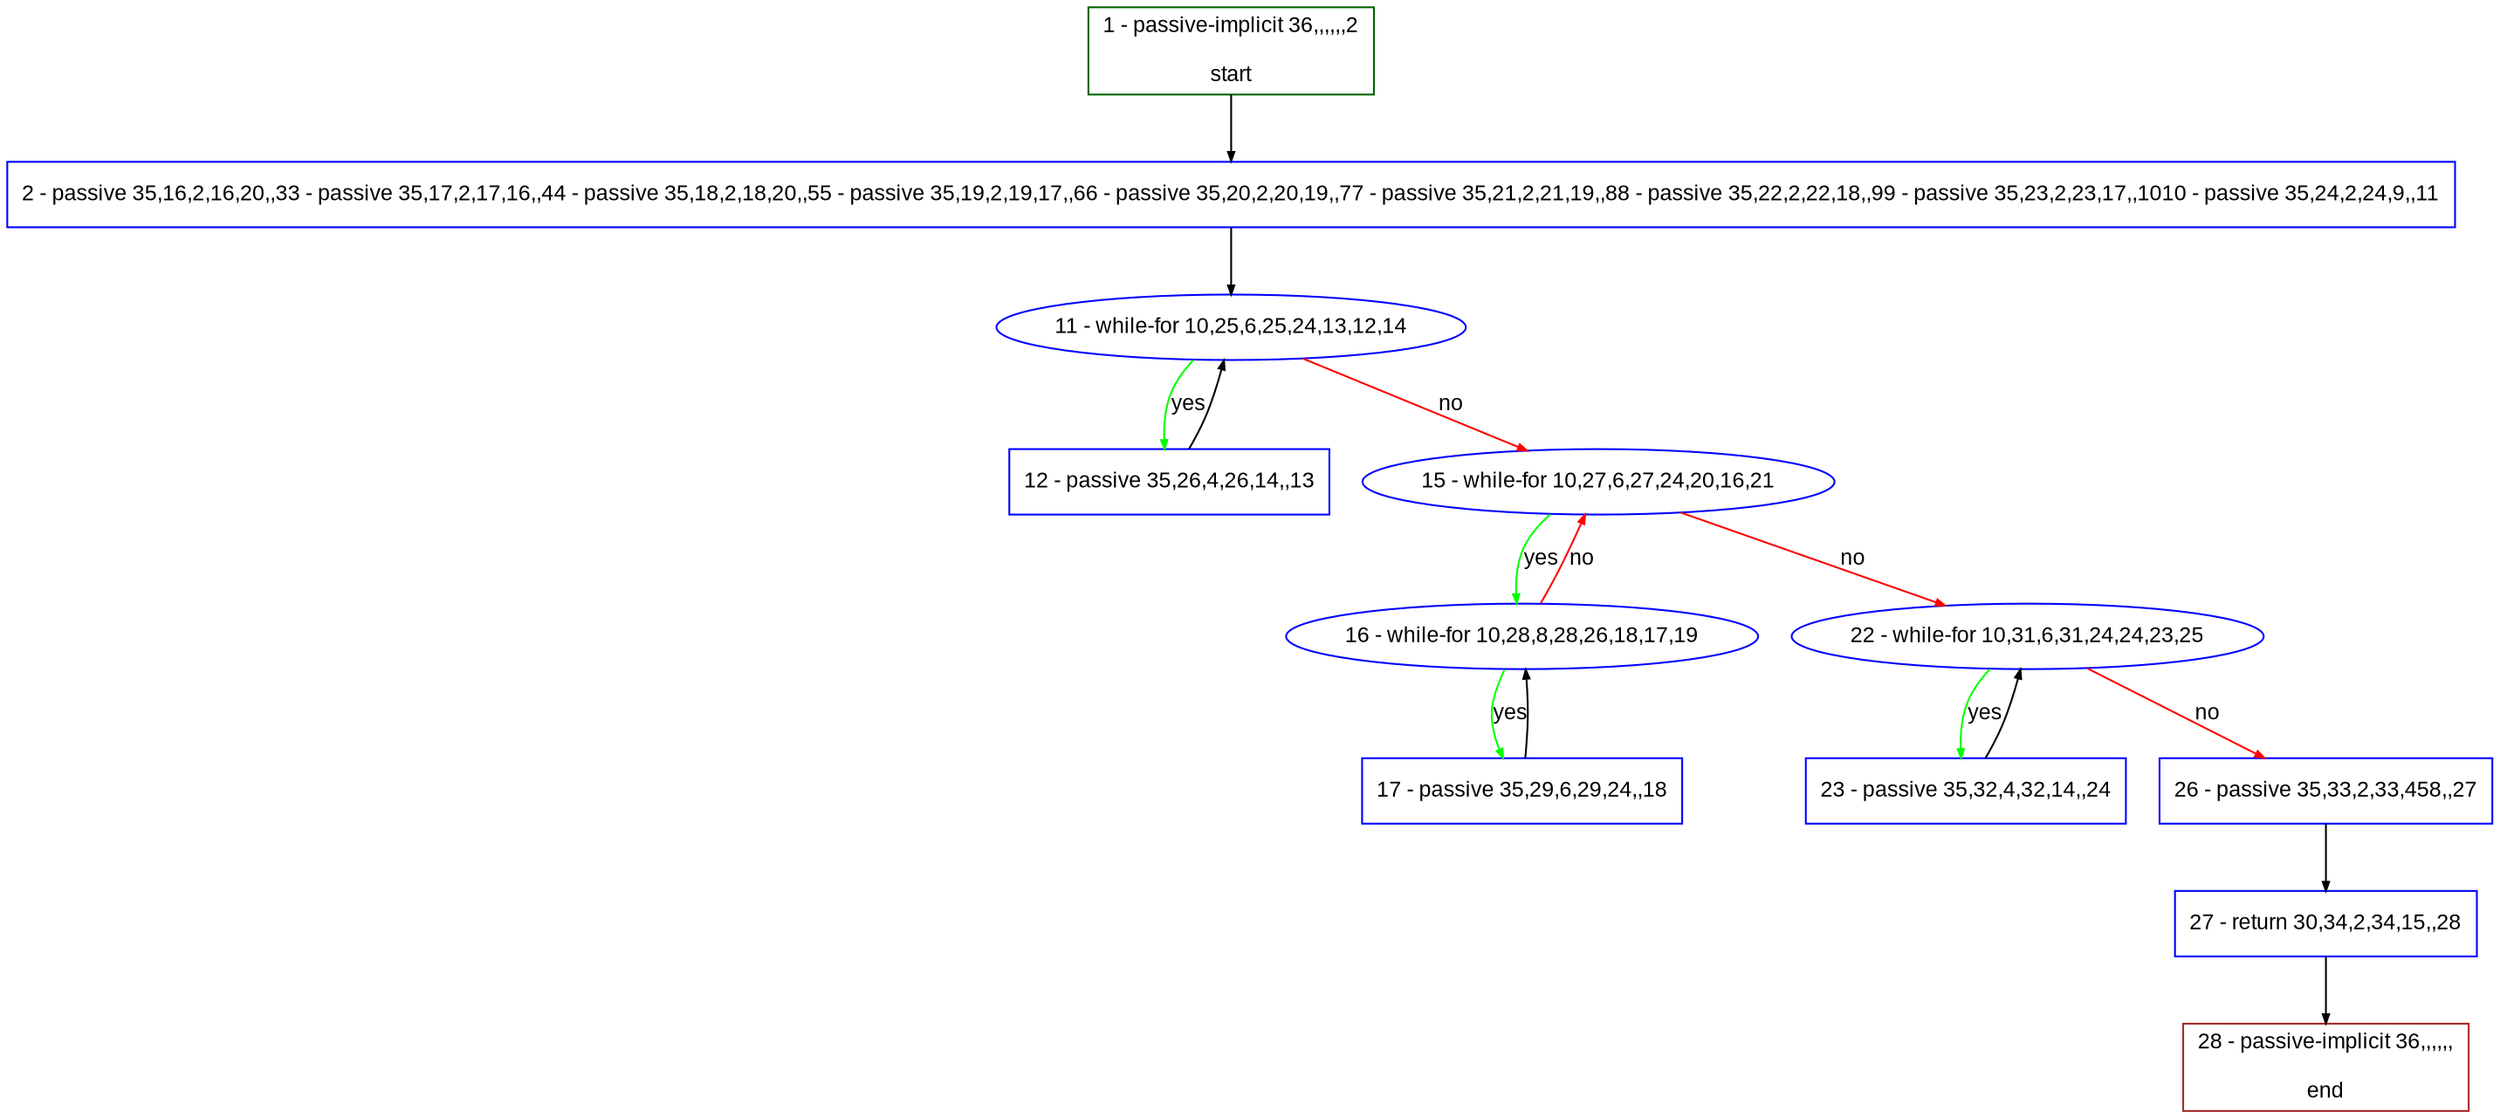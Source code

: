 digraph "" {
  graph [pack="true", label="", fontsize="12", packmode="clust", fontname="Arial", fillcolor="#FFFFCC", bgcolor="white", style="rounded,filled", compound="true"];
  node [node_initialized="no", label="", color="grey", fontsize="12", fillcolor="white", fontname="Arial", style="filled", shape="rectangle", compound="true", fixedsize="false"];
  edge [fontcolor="black", arrowhead="normal", arrowtail="none", arrowsize="0.5", ltail="", label="", color="black", fontsize="12", lhead="", fontname="Arial", dir="forward", compound="true"];
  __N1 [label="2 - passive 35,16,2,16,20,,33 - passive 35,17,2,17,16,,44 - passive 35,18,2,18,20,,55 - passive 35,19,2,19,17,,66 - passive 35,20,2,20,19,,77 - passive 35,21,2,21,19,,88 - passive 35,22,2,22,18,,99 - passive 35,23,2,23,17,,1010 - passive 35,24,2,24,9,,11", color="#0000ff", fillcolor="#ffffff", style="filled", shape="box"];
  __N2 [label="1 - passive-implicit 36,,,,,,2\n\nstart", color="#006400", fillcolor="#ffffff", style="filled", shape="box"];
  __N3 [label="11 - while-for 10,25,6,25,24,13,12,14", color="#0000ff", fillcolor="#ffffff", style="filled", shape="oval"];
  __N4 [label="12 - passive 35,26,4,26,14,,13", color="#0000ff", fillcolor="#ffffff", style="filled", shape="box"];
  __N5 [label="15 - while-for 10,27,6,27,24,20,16,21", color="#0000ff", fillcolor="#ffffff", style="filled", shape="oval"];
  __N6 [label="16 - while-for 10,28,8,28,26,18,17,19", color="#0000ff", fillcolor="#ffffff", style="filled", shape="oval"];
  __N7 [label="22 - while-for 10,31,6,31,24,24,23,25", color="#0000ff", fillcolor="#ffffff", style="filled", shape="oval"];
  __N8 [label="17 - passive 35,29,6,29,24,,18", color="#0000ff", fillcolor="#ffffff", style="filled", shape="box"];
  __N9 [label="23 - passive 35,32,4,32,14,,24", color="#0000ff", fillcolor="#ffffff", style="filled", shape="box"];
  __N10 [label="26 - passive 35,33,2,33,458,,27", color="#0000ff", fillcolor="#ffffff", style="filled", shape="box"];
  __N11 [label="27 - return 30,34,2,34,15,,28", color="#0000ff", fillcolor="#ffffff", style="filled", shape="box"];
  __N12 [label="28 - passive-implicit 36,,,,,,\n\nend", color="#a52a2a", fillcolor="#ffffff", style="filled", shape="box"];
  __N2 -> __N1 [arrowhead="normal", arrowtail="none", color="#000000", label="", dir="forward"];
  __N1 -> __N3 [arrowhead="normal", arrowtail="none", color="#000000", label="", dir="forward"];
  __N3 -> __N4 [arrowhead="normal", arrowtail="none", color="#00ff00", label="yes", dir="forward"];
  __N4 -> __N3 [arrowhead="normal", arrowtail="none", color="#000000", label="", dir="forward"];
  __N3 -> __N5 [arrowhead="normal", arrowtail="none", color="#ff0000", label="no", dir="forward"];
  __N5 -> __N6 [arrowhead="normal", arrowtail="none", color="#00ff00", label="yes", dir="forward"];
  __N6 -> __N5 [arrowhead="normal", arrowtail="none", color="#ff0000", label="no", dir="forward"];
  __N5 -> __N7 [arrowhead="normal", arrowtail="none", color="#ff0000", label="no", dir="forward"];
  __N6 -> __N8 [arrowhead="normal", arrowtail="none", color="#00ff00", label="yes", dir="forward"];
  __N8 -> __N6 [arrowhead="normal", arrowtail="none", color="#000000", label="", dir="forward"];
  __N7 -> __N9 [arrowhead="normal", arrowtail="none", color="#00ff00", label="yes", dir="forward"];
  __N9 -> __N7 [arrowhead="normal", arrowtail="none", color="#000000", label="", dir="forward"];
  __N7 -> __N10 [arrowhead="normal", arrowtail="none", color="#ff0000", label="no", dir="forward"];
  __N10 -> __N11 [arrowhead="normal", arrowtail="none", color="#000000", label="", dir="forward"];
  __N11 -> __N12 [arrowhead="normal", arrowtail="none", color="#000000", label="", dir="forward"];
}
